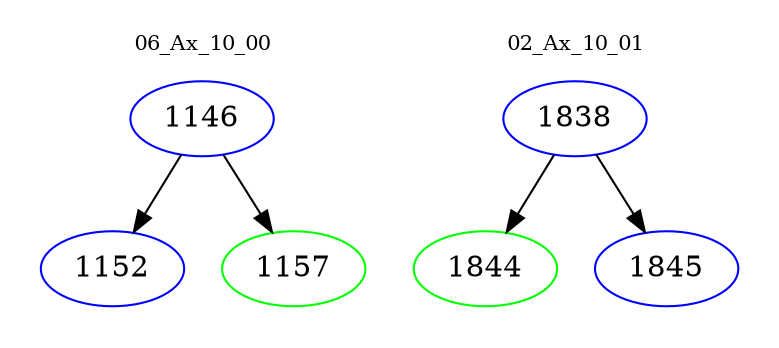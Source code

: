 digraph{
subgraph cluster_0 {
color = white
label = "06_Ax_10_00";
fontsize=10;
T0_1146 [label="1146", color="blue"]
T0_1146 -> T0_1152 [color="black"]
T0_1152 [label="1152", color="blue"]
T0_1146 -> T0_1157 [color="black"]
T0_1157 [label="1157", color="green"]
}
subgraph cluster_1 {
color = white
label = "02_Ax_10_01";
fontsize=10;
T1_1838 [label="1838", color="blue"]
T1_1838 -> T1_1844 [color="black"]
T1_1844 [label="1844", color="green"]
T1_1838 -> T1_1845 [color="black"]
T1_1845 [label="1845", color="blue"]
}
}
